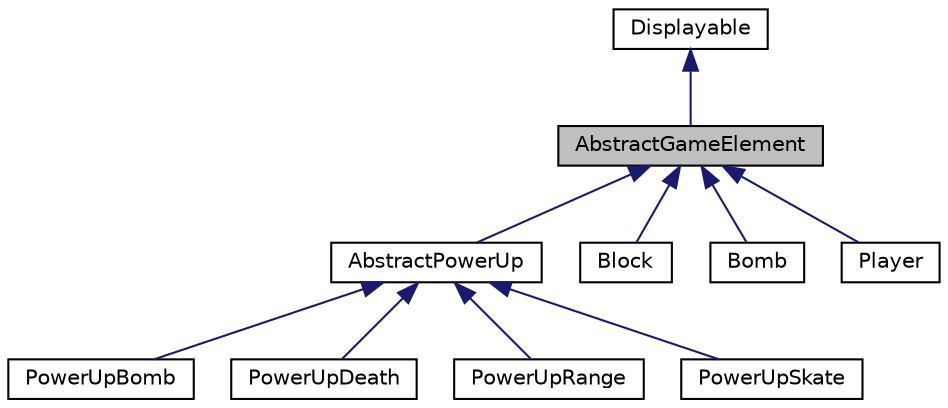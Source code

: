 digraph "AbstractGameElement"
{
 // LATEX_PDF_SIZE
  edge [fontname="Helvetica",fontsize="10",labelfontname="Helvetica",labelfontsize="10"];
  node [fontname="Helvetica",fontsize="10",shape=record];
  Node1 [label="AbstractGameElement",height=0.2,width=0.4,color="black", fillcolor="grey75", style="filled", fontcolor="black",tooltip="Classe abstraite regroupant tous les élements de jeux, comme les blocs, les power ups ou les joueurs."];
  Node2 -> Node1 [dir="back",color="midnightblue",fontsize="10",style="solid",fontname="Helvetica"];
  Node2 [label="Displayable",height=0.2,width=0.4,color="black", fillcolor="white", style="filled",URL="$classDisplayable.html",tooltip=" "];
  Node1 -> Node3 [dir="back",color="midnightblue",fontsize="10",style="solid",fontname="Helvetica"];
  Node3 [label="AbstractPowerUp",height=0.2,width=0.4,color="black", fillcolor="white", style="filled",URL="$classAbstractPowerUp.html",tooltip="Classe abstraite regroupant tous les power ups."];
  Node3 -> Node4 [dir="back",color="midnightblue",fontsize="10",style="solid",fontname="Helvetica"];
  Node4 [label="PowerUpBomb",height=0.2,width=0.4,color="black", fillcolor="white", style="filled",URL="$classPowerUpBomb.html",tooltip=" "];
  Node3 -> Node5 [dir="back",color="midnightblue",fontsize="10",style="solid",fontname="Helvetica"];
  Node5 [label="PowerUpDeath",height=0.2,width=0.4,color="black", fillcolor="white", style="filled",URL="$classPowerUpDeath.html",tooltip=" "];
  Node3 -> Node6 [dir="back",color="midnightblue",fontsize="10",style="solid",fontname="Helvetica"];
  Node6 [label="PowerUpRange",height=0.2,width=0.4,color="black", fillcolor="white", style="filled",URL="$classPowerUpRange.html",tooltip=" "];
  Node3 -> Node7 [dir="back",color="midnightblue",fontsize="10",style="solid",fontname="Helvetica"];
  Node7 [label="PowerUpSkate",height=0.2,width=0.4,color="black", fillcolor="white", style="filled",URL="$classPowerUpSkate.html",tooltip=" "];
  Node1 -> Node8 [dir="back",color="midnightblue",fontsize="10",style="solid",fontname="Helvetica"];
  Node8 [label="Block",height=0.2,width=0.4,color="black", fillcolor="white", style="filled",URL="$classBlock.html",tooltip="Classe représentant les blocs du jeu, destructibles ou non."];
  Node1 -> Node9 [dir="back",color="midnightblue",fontsize="10",style="solid",fontname="Helvetica"];
  Node9 [label="Bomb",height=0.2,width=0.4,color="black", fillcolor="white", style="filled",URL="$classBomb.html",tooltip="Classe représentant les bombes."];
  Node1 -> Node10 [dir="back",color="midnightblue",fontsize="10",style="solid",fontname="Helvetica"];
  Node10 [label="Player",height=0.2,width=0.4,color="black", fillcolor="white", style="filled",URL="$classPlayer.html",tooltip=" "];
}
